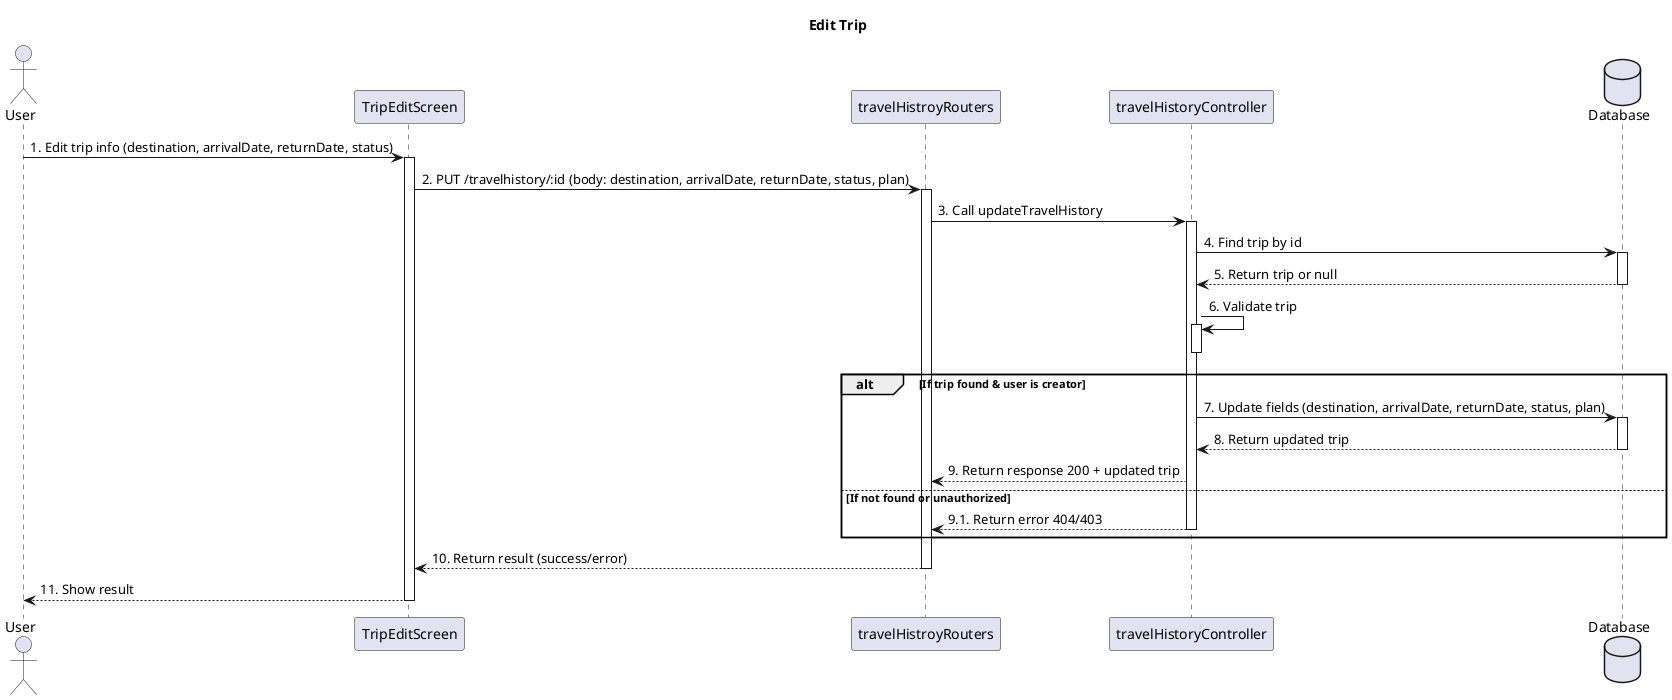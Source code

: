 @startuml
' Sequence diagram: Edit an existing trip
' Flow: FE calls PUT /travelhistory/:id -> controller -> model -> return result

title Edit Trip

actor User
participant TripEditScreen
participant travelHistroyRouters
participant travelHistoryController
Database Database

User -> TripEditScreen : 1. Edit trip info (destination, arrivalDate, returnDate, status)
activate TripEditScreen
TripEditScreen -> travelHistroyRouters : 2. PUT /travelhistory/:id (body: destination, arrivalDate, returnDate, status, plan)
activate travelHistroyRouters

travelHistroyRouters -> travelHistoryController : 3. Call updateTravelHistory
activate travelHistoryController

travelHistoryController -> Database : 4. Find trip by id
activate Database
Database --> travelHistoryController : 5. Return trip or null
deactivate Database
travelHistoryController -> travelHistoryController : 6. Validate trip
activate travelHistoryController
deactivate travelHistoryController

alt If trip found & user is creator
    travelHistoryController -> Database : 7. Update fields (destination, arrivalDate, returnDate, status, plan)
    activate Database
    Database --> travelHistoryController : 8. Return updated trip
    deactivate Database

    travelHistoryController --> travelHistroyRouters : 9. Return response 200 + updated trip
else If not found or unauthorized
    travelHistoryController --> travelHistroyRouters : 9.1. Return error 404/403
    deactivate travelHistoryController
end

travelHistroyRouters --> TripEditScreen : 10. Return result (success/error)
deactivate travelHistroyRouters
TripEditScreen --> User : 11. Show result
deactivate TripEditScreen

@enduml
